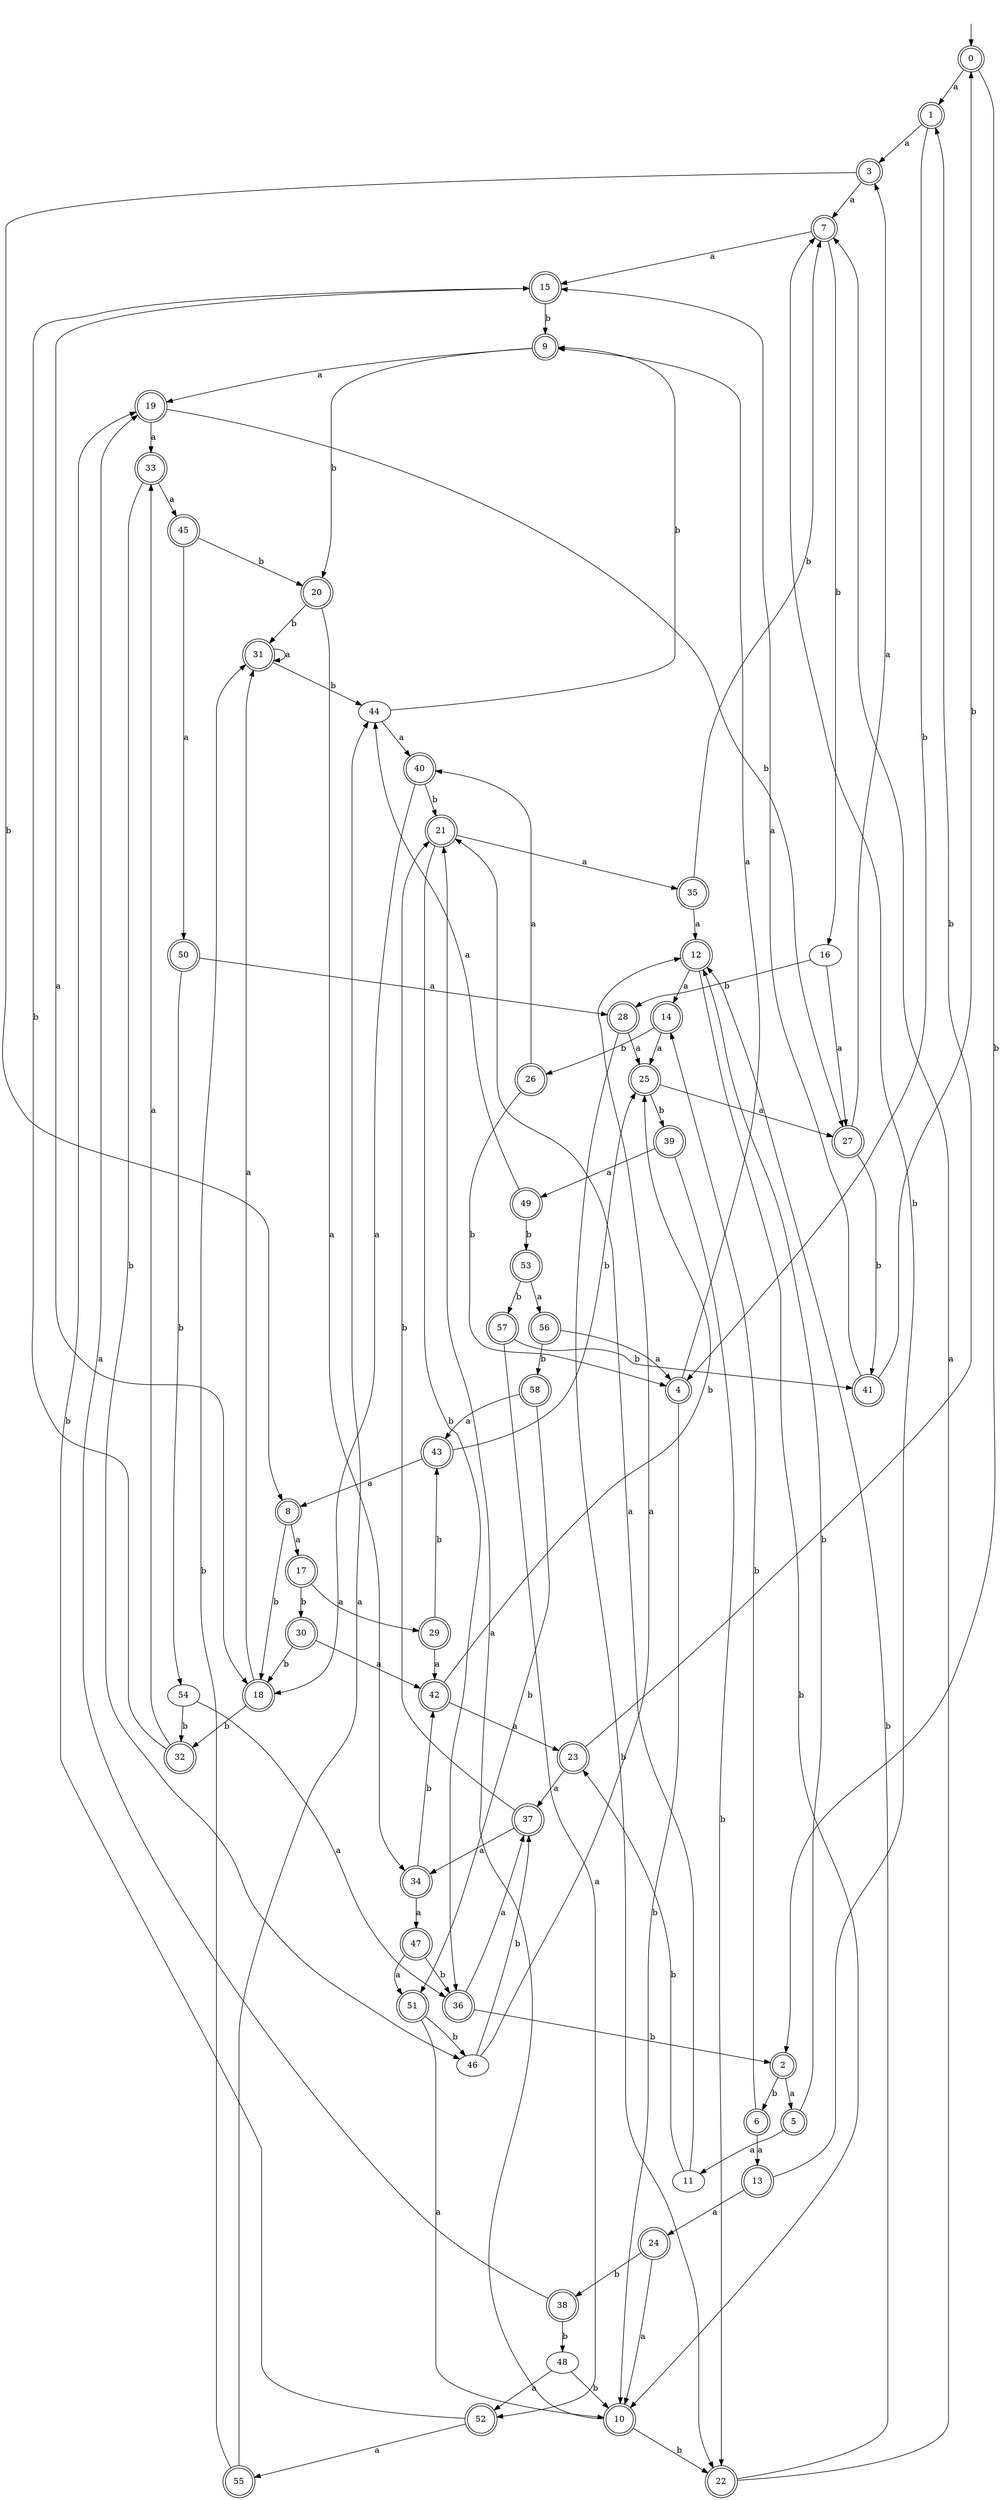 digraph RandomDFA {
  __start0 [label="", shape=none];
  __start0 -> 0 [label=""];
  0 [shape=circle] [shape=doublecircle]
  0 -> 1 [label="a"]
  0 -> 2 [label="b"]
  1 [shape=doublecircle]
  1 -> 3 [label="a"]
  1 -> 4 [label="b"]
  2 [shape=doublecircle]
  2 -> 5 [label="a"]
  2 -> 6 [label="b"]
  3 [shape=doublecircle]
  3 -> 7 [label="a"]
  3 -> 8 [label="b"]
  4 [shape=doublecircle]
  4 -> 9 [label="a"]
  4 -> 10 [label="b"]
  5 [shape=doublecircle]
  5 -> 11 [label="a"]
  5 -> 12 [label="b"]
  6 [shape=doublecircle]
  6 -> 13 [label="a"]
  6 -> 14 [label="b"]
  7 [shape=doublecircle]
  7 -> 15 [label="a"]
  7 -> 16 [label="b"]
  8 [shape=doublecircle]
  8 -> 17 [label="a"]
  8 -> 18 [label="b"]
  9 [shape=doublecircle]
  9 -> 19 [label="a"]
  9 -> 20 [label="b"]
  10 [shape=doublecircle]
  10 -> 21 [label="a"]
  10 -> 22 [label="b"]
  11
  11 -> 21 [label="a"]
  11 -> 23 [label="b"]
  12 [shape=doublecircle]
  12 -> 14 [label="a"]
  12 -> 10 [label="b"]
  13 [shape=doublecircle]
  13 -> 24 [label="a"]
  13 -> 7 [label="b"]
  14 [shape=doublecircle]
  14 -> 25 [label="a"]
  14 -> 26 [label="b"]
  15 [shape=doublecircle]
  15 -> 18 [label="a"]
  15 -> 9 [label="b"]
  16
  16 -> 27 [label="a"]
  16 -> 28 [label="b"]
  17 [shape=doublecircle]
  17 -> 29 [label="a"]
  17 -> 30 [label="b"]
  18 [shape=doublecircle]
  18 -> 31 [label="a"]
  18 -> 32 [label="b"]
  19 [shape=doublecircle]
  19 -> 33 [label="a"]
  19 -> 27 [label="b"]
  20 [shape=doublecircle]
  20 -> 34 [label="a"]
  20 -> 31 [label="b"]
  21 [shape=doublecircle]
  21 -> 35 [label="a"]
  21 -> 36 [label="b"]
  22 [shape=doublecircle]
  22 -> 7 [label="a"]
  22 -> 12 [label="b"]
  23 [shape=doublecircle]
  23 -> 37 [label="a"]
  23 -> 1 [label="b"]
  24 [shape=doublecircle]
  24 -> 10 [label="a"]
  24 -> 38 [label="b"]
  25 [shape=doublecircle]
  25 -> 27 [label="a"]
  25 -> 39 [label="b"]
  26 [shape=doublecircle]
  26 -> 40 [label="a"]
  26 -> 4 [label="b"]
  27 [shape=doublecircle]
  27 -> 3 [label="a"]
  27 -> 41 [label="b"]
  28 [shape=doublecircle]
  28 -> 25 [label="a"]
  28 -> 22 [label="b"]
  29 [shape=doublecircle]
  29 -> 42 [label="a"]
  29 -> 43 [label="b"]
  30 [shape=doublecircle]
  30 -> 42 [label="a"]
  30 -> 18 [label="b"]
  31 [shape=doublecircle]
  31 -> 31 [label="a"]
  31 -> 44 [label="b"]
  32 [shape=doublecircle]
  32 -> 33 [label="a"]
  32 -> 15 [label="b"]
  33 [shape=doublecircle]
  33 -> 45 [label="a"]
  33 -> 46 [label="b"]
  34 [shape=doublecircle]
  34 -> 47 [label="a"]
  34 -> 42 [label="b"]
  35 [shape=doublecircle]
  35 -> 12 [label="a"]
  35 -> 7 [label="b"]
  36 [shape=doublecircle]
  36 -> 37 [label="a"]
  36 -> 2 [label="b"]
  37 [shape=doublecircle]
  37 -> 34 [label="a"]
  37 -> 21 [label="b"]
  38 [shape=doublecircle]
  38 -> 19 [label="a"]
  38 -> 48 [label="b"]
  39 [shape=doublecircle]
  39 -> 49 [label="a"]
  39 -> 22 [label="b"]
  40 [shape=doublecircle]
  40 -> 18 [label="a"]
  40 -> 21 [label="b"]
  41 [shape=doublecircle]
  41 -> 15 [label="a"]
  41 -> 0 [label="b"]
  42 [shape=doublecircle]
  42 -> 23 [label="a"]
  42 -> 25 [label="b"]
  43 [shape=doublecircle]
  43 -> 8 [label="a"]
  43 -> 25 [label="b"]
  44
  44 -> 40 [label="a"]
  44 -> 9 [label="b"]
  45 [shape=doublecircle]
  45 -> 50 [label="a"]
  45 -> 20 [label="b"]
  46
  46 -> 12 [label="a"]
  46 -> 37 [label="b"]
  47 [shape=doublecircle]
  47 -> 51 [label="a"]
  47 -> 36 [label="b"]
  48
  48 -> 52 [label="a"]
  48 -> 10 [label="b"]
  49 [shape=doublecircle]
  49 -> 44 [label="a"]
  49 -> 53 [label="b"]
  50 [shape=doublecircle]
  50 -> 28 [label="a"]
  50 -> 54 [label="b"]
  51 [shape=doublecircle]
  51 -> 10 [label="a"]
  51 -> 46 [label="b"]
  52 [shape=doublecircle]
  52 -> 55 [label="a"]
  52 -> 19 [label="b"]
  53 [shape=doublecircle]
  53 -> 56 [label="a"]
  53 -> 57 [label="b"]
  54
  54 -> 36 [label="a"]
  54 -> 32 [label="b"]
  55 [shape=doublecircle]
  55 -> 44 [label="a"]
  55 -> 31 [label="b"]
  56 [shape=doublecircle]
  56 -> 4 [label="a"]
  56 -> 58 [label="b"]
  57 [shape=doublecircle]
  57 -> 52 [label="a"]
  57 -> 41 [label="b"]
  58 [shape=doublecircle]
  58 -> 43 [label="a"]
  58 -> 51 [label="b"]
}
